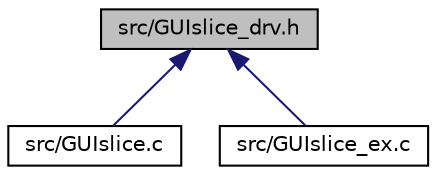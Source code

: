 digraph "src/GUIslice_drv.h"
{
  edge [fontname="Helvetica",fontsize="10",labelfontname="Helvetica",labelfontsize="10"];
  node [fontname="Helvetica",fontsize="10",shape=record];
  Node1 [label="src/GUIslice_drv.h",height=0.2,width=0.4,color="black", fillcolor="grey75", style="filled" fontcolor="black"];
  Node1 -> Node2 [dir="back",color="midnightblue",fontsize="10",style="solid",fontname="Helvetica"];
  Node2 [label="src/GUIslice.c",height=0.2,width=0.4,color="black", fillcolor="white", style="filled",URL="$GUIslice_8c.html"];
  Node1 -> Node3 [dir="back",color="midnightblue",fontsize="10",style="solid",fontname="Helvetica"];
  Node3 [label="src/GUIslice_ex.c",height=0.2,width=0.4,color="black", fillcolor="white", style="filled",URL="$GUIslice__ex_8c.html"];
}

